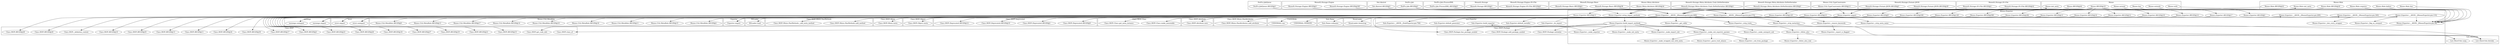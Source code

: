 digraph {
graph [overlap=false]
subgraph cluster_DynaLoader {
	label="DynaLoader";
	"DynaLoader::bootstrap";
}
subgraph cluster_List_MoreUtils {
	label="List::MoreUtils";
	"List::MoreUtils::uniq";
	"List::MoreUtils::firstidx";
}
subgraph cluster_warnings {
	label="warnings";
	"warnings::unimport";
	"warnings::import";
}
subgraph cluster_MooseX_Storage_Meta_Attribute_DoNotSerialize {
	label="MooseX::Storage::Meta::Attribute::DoNotSerialize";
	"MooseX::Storage::Meta::Attribute::DoNotSerialize::BEGIN@3";
}
subgraph cluster_Moose_Exporter {
	label="Moose::Exporter";
	"Moose::Exporter::import";
	"Moose::Exporter::_strip_metaclass";
	"Moose::Exporter::_parse_trait_aliases";
	"Moose::Exporter::BEGIN@129";
	"Moose::Exporter::BEGIN@9";
	"Moose::Exporter::BEGIN@15";
	"Moose::Exporter::_make_import_sub";
	"Moose::Exporter::__ANON__[Moose/Exporter.pm:570]";
	"Moose::Exporter::setup_import_methods";
	"Moose::Exporter::BEGIN@580";
	"Moose::Exporter::BEGIN@128";
	"Moose::Exporter::_sub_from_package";
	"Moose::Exporter::BEGIN@12";
	"Moose::Exporter::BEGIN@16";
	"Moose::Exporter::_flag_as_reexport";
	"Moose::Exporter::_follow_also";
	"Moose::Exporter::_make_exporter";
	"Moose::Exporter::__ANON__[Moose/Exporter.pm:269]";
	"Moose::Exporter::BEGIN@13";
	"Moose::Exporter::_export_is_flagged";
	"Moose::Exporter::BEGIN@590";
	"Moose::Exporter::BEGIN@18";
	"Moose::Exporter::_late_curry_wrapper";
	"Moose::Exporter::_make_wrapped_sub_with_meta";
	"Moose::Exporter::__ANON__[Moose/Exporter.pm:468]";
	"Moose::Exporter::_remove_keywords";
	"Moose::Exporter::BEGIN@2";
	"Moose::Exporter::BEGIN@14";
	"Moose::Exporter::__ANON__[Moose/Exporter.pm:340]";
	"Moose::Exporter::BEGIN@17";
	"Moose::Exporter::__ANON__[Moose/Exporter.pm:133]";
	"Moose::Exporter::_make_unimport_sub";
	"Moose::Exporter::BEGIN@282";
	"Moose::Exporter::_make_sub_exporter_params";
	"Moose::Exporter::_get_caller";
	"Moose::Exporter::_follow_also_real";
	"Moose::Exporter::build_import_methods";
	"Moose::Exporter::_make_init_meta";
	"Moose::Exporter::_strip_meta_name";
	"Moose::Exporter::BEGIN@10";
	"Moose::Exporter::__ANON__[Moose/Exporter.pm:38]";
	"Moose::Exporter::_strip_traits";
}
subgraph cluster_XSLoader {
	label="XSLoader";
	"XSLoader::load";
}
subgraph cluster_Class_MOP_Mixin_HasMethods {
	label="Class::MOP::Mixin::HasMethods";
	"Class::MOP::Mixin::HasMethods::add_method";
	"Class::MOP::Mixin::HasMethods::_add_meta_method";
}
subgraph cluster_Moose_Util_TypeConstraints {
	label="Moose::Util::TypeConstraints";
	"Moose::Util::TypeConstraints::BEGIN@13";
}
subgraph cluster_Moose {
	label="Moose";
	"Moose::with";
	"Moose::BEGIN@44";
	"Moose::BEGIN@19";
	"Moose::init_meta";
	"Moose::around";
	"Moose::has";
	"Moose::extends";
}
subgraph cluster_MooseX_Storage_Format_JSON {
	label="MooseX::Storage::Format::JSON";
	"MooseX::Storage::Format::JSON::BEGIN@29";
	"MooseX::Storage::Format::JSON::BEGIN@3";
}
subgraph cluster_Moose_Util_MetaRole {
	label="Moose::Util::MetaRole";
	"Moose::Util::MetaRole::BEGIN@15";
	"Moose::Util::MetaRole::BEGIN@11";
	"Moose::Util::MetaRole::BEGIN@16";
	"Moose::Util::MetaRole::BEGIN@10";
	"Moose::Util::MetaRole::BEGIN@14";
	"Moose::Util::MetaRole::BEGIN@17";
	"Moose::Util::MetaRole::BEGIN@13";
	"Moose::Util::MetaRole::BEGIN@9";
	"Moose::Util::MetaRole::BEGIN@2";
}
subgraph cluster_Sub_Name {
	label="Sub::Name";
	"Sub::Name::subname";
}
subgraph cluster_UNIVERSAL {
	label="UNIVERSAL";
	"UNIVERSAL::VERSION";
	"UNIVERSAL::can";
}
subgraph cluster_MooseX_Storage_IO_File {
	label="MooseX::Storage::IO::File";
	"MooseX::Storage::IO::File::BEGIN@22";
	"MooseX::Storage::IO::File::BEGIN@2";
}
subgraph cluster_PerlFu_JobQueue {
	label="PerlFu::JobQueue";
	"PerlFu::JobQueue::BEGIN@3";
}
subgraph cluster_MooseX_Storage_Engine {
	label="MooseX::Storage::Engine";
	"MooseX::Storage::Engine::BEGIN@363";
	"MooseX::Storage::Engine::BEGIN@3";
}
subgraph cluster_Net_Kestrel {
	label="Net::Kestrel";
	"Net::Kestrel::BEGIN@5";
}
subgraph cluster_PerlFu_Job {
	label="PerlFu::Job";
	"PerlFu::Job::BEGIN@3";
}
subgraph cluster_PerlFu_Job_ProcessXML {
	label="PerlFu::Job::ProcessXML";
	"PerlFu::Job::ProcessXML::BEGIN@3";
}
subgraph cluster_Class_MOP_Mixin {
	label="Class::MOP::Mixin";
	"Class::MOP::Mixin::meta";
}
subgraph cluster_Sub_Exporter {
	label="Sub::Exporter";
	"Sub::Exporter::default_generator";
	"Sub::Exporter::__ANON__[Sub/Exporter.pm:756]";
	"Sub::Exporter::build_exporter";
	"Sub::Exporter::default_installer";
	"Sub::Exporter::_do_import";
}
subgraph cluster_Class_MOP_Object {
	label="Class::MOP::Object";
	"Class::MOP::Object::meta";
}
subgraph cluster_Class_MOP_Deprecated {
	label="Class::MOP::Deprecated";
	"Class::MOP::Deprecated::BEGIN@9";
	"Class::MOP::Deprecated::BEGIN@2";
	"Class::MOP::Deprecated::BEGIN@10";
	"Class::MOP::Deprecated::BEGIN@12";
}
subgraph cluster_strict {
	label="strict";
	"strict::import";
	"strict::unimport";
}
subgraph cluster_Class_MOP_Class {
	label="Class::MOP::Class";
	"Class::MOP::Class::make_immutable";
	"Class::MOP::Class::get_meta_instance";
}
subgraph cluster_Class_MOP {
	label="Class::MOP";
	"Class::MOP::BEGIN@30";
	"Class::MOP::BEGIN@24";
	"Class::MOP::BEGIN@17";
	"Class::MOP::BEGIN@3";
	"Class::MOP::class_of";
	"Class::MOP::BEGIN@23";
	"Class::MOP::BEGIN@26";
	"Class::MOP::BEGIN@18";
	"Class::MOP::BEGIN@27";
	"Class::MOP::BEGIN@19";
	"Class::MOP::BEGIN@21";
	"Class::MOP::BEGIN@15";
	"Class::MOP::BEGIN@28";
	"Class::MOP::BEGIN@20";
	"Class::MOP::_definition_context";
	"Class::MOP::BEGIN@10";
	"Class::MOP::BEGIN@25";
	"Class::MOP::BEGIN@13";
	"Class::MOP::BEGIN@11";
	"Class::MOP::get_code_info";
}
subgraph cluster_MooseX_Storage {
	label="MooseX::Storage";
	"MooseX::Storage::BEGIN@3";
}
subgraph cluster_MooseX_Storage_Engine_IO_File {
	label="MooseX::Storage::Engine::IO::File";
	"MooseX::Storage::Engine::IO::File::BEGIN@3";
}
subgraph cluster_Exporter {
	label="Exporter";
	"Exporter::import";
}
subgraph cluster_Class_MOP_Attribute {
	label="Class::MOP::Attribute";
	"Class::MOP::Attribute::new";
}
subgraph cluster_Moose_Role {
	label="Moose::Role";
	"Moose::Role::BEGIN@22";
	"Moose::Role::before";
	"Moose::Role::has";
	"Moose::Role::BEGIN@20";
	"Moose::Role::requires";
	"Moose::Role::init_meta";
}
subgraph cluster_MooseX_Storage_Basic {
	label="MooseX::Storage::Basic";
	"MooseX::Storage::Basic::BEGIN@2";
	"MooseX::Storage::Basic::BEGIN@58";
}
subgraph cluster_Class_MOP_Package {
	label="Class::MOP::Package";
	"Class::MOP::Package::add_package_symbol";
	"Class::MOP::Package::initialize";
	"Class::MOP::Package::has_package_symbol";
}
subgraph cluster_Moose_Meta_Attribute {
	label="Moose::Meta::Attribute";
	"Moose::Meta::Attribute::BEGIN@24";
}
subgraph cluster_Class_MOP_Mixin_HasAttributes {
	label="Class::MOP::Mixin::HasAttributes";
	"Class::MOP::Mixin::HasAttributes::add_attribute";
}
subgraph cluster_MooseX_Storage_Meta_Attribute_Trait_DoNotSerialize {
	label="MooseX::Storage::Meta::Attribute::Trait::DoNotSerialize";
	"MooseX::Storage::Meta::Attribute::Trait::DoNotSerialize::BEGIN@3";
}
"Moose::Exporter::__ANON__[Moose/Exporter.pm:468]" -> "Sub::Exporter::__ANON__[Sub/Exporter.pm:756]";
"Moose::Exporter::BEGIN@17" -> "Sub::Exporter::__ANON__[Sub/Exporter.pm:756]";
"Moose::Exporter::BEGIN@13" -> "Class::MOP::BEGIN@17";
"Moose::Util::TypeConstraints::BEGIN@13" -> "Moose::Exporter::import";
"Moose::BEGIN@19" -> "Moose::Exporter::import";
"Moose::Role::BEGIN@20" -> "Moose::Exporter::import";
"Moose::Exporter::_make_sub_exporter_params" -> "Moose::Exporter::_parse_trait_aliases";
"Moose::BEGIN@19" -> "Moose::Exporter::BEGIN@9";
"Moose::BEGIN@19" -> "Moose::Exporter::BEGIN@15";
"Moose::Exporter::build_import_methods" -> "Moose::Exporter::_make_import_sub";
"Moose::Exporter::__ANON__[Moose/Exporter.pm:133]" -> "Sub::Exporter::default_installer";
"Moose::Exporter::BEGIN@14" -> "Exporter::import";
"Moose::Exporter::BEGIN@12" -> "Exporter::import";
"Moose::Exporter::BEGIN@16" -> "Exporter::import";
"Moose::Exporter::BEGIN@18" -> "Exporter::import";
"Moose::Exporter::BEGIN@15" -> "Moose::Util::MetaRole::BEGIN@14";
"Moose::BEGIN@19" -> "Moose::Exporter::BEGIN@17";
"Moose::Exporter::BEGIN@13" -> "Class::MOP::BEGIN@10";
"Moose::Exporter::_follow_also" -> "Moose::Exporter::_follow_also_real";
"Moose::Exporter::setup_import_methods" -> "Moose::Exporter::build_import_methods";
"Moose::Exporter::build_import_methods" -> "Moose::Exporter::_make_init_meta";
"Moose::Exporter::__ANON__[Moose/Exporter.pm:468]" -> "Moose::Exporter::_strip_meta_name";
"Moose::with" -> "Moose::Exporter::__ANON__[Moose/Exporter.pm:38]";
"Moose::extends" -> "Moose::Exporter::__ANON__[Moose/Exporter.pm:38]";
"Moose::Role::before" -> "Moose::Exporter::__ANON__[Moose/Exporter.pm:38]";
"Moose::Role::has" -> "Moose::Exporter::__ANON__[Moose/Exporter.pm:38]";
"Moose::Exporter::__ANON__[Moose/Exporter.pm:133]" -> "Moose::Exporter::__ANON__[Moose/Exporter.pm:38]";
"Moose::Role::requires" -> "Moose::Exporter::__ANON__[Moose/Exporter.pm:38]";
"Moose::has" -> "Moose::Exporter::__ANON__[Moose/Exporter.pm:38]";
"Moose::around" -> "Moose::Exporter::__ANON__[Moose/Exporter.pm:38]";
"Moose::BEGIN@19" -> "Moose::Exporter::BEGIN@128";
"Moose::Exporter::BEGIN@15" -> "Moose::Util::MetaRole::BEGIN@10";
"Moose::Exporter::BEGIN@13" -> "Class::MOP::BEGIN@25";
"Moose::Exporter::build_import_methods" -> "Moose::Exporter::_make_exporter";
"Sub::Exporter::default_generator" -> "Moose::Exporter::__ANON__[Moose/Exporter.pm:269]";
"Moose::Exporter::BEGIN@13" -> "Class::MOP::Object::meta";
"Moose::Exporter::BEGIN@15" -> "Moose::Util::MetaRole::BEGIN@17";
"Moose::Exporter::BEGIN@13" -> "Class::MOP::BEGIN@21";
"Moose::Exporter::BEGIN@13" -> "Class::MOP::Deprecated::BEGIN@12";
"Moose::Exporter::__ANON__[Moose/Exporter.pm:38]" -> "Class::MOP::class_of";
"MooseX::Storage::Meta::Attribute::Trait::DoNotSerialize::BEGIN@3" -> "Moose::Exporter::setup_import_methods";
"PerlFu::Job::BEGIN@3" -> "Moose::Exporter::setup_import_methods";
"Moose::Meta::Attribute::BEGIN@24" -> "Moose::Exporter::setup_import_methods";
"Moose::Exporter::__ANON__[Moose/Exporter.pm:133]" -> "Class::MOP::Package::has_package_symbol";
"Moose::Exporter::build_import_methods" -> "Class::MOP::Package::has_package_symbol";
"Moose::Exporter::__ANON__[Moose/Exporter.pm:468]" -> "UNIVERSAL::can";
"Moose::Exporter::_remove_keywords" -> "Moose::Exporter::_export_is_flagged";
"Moose::BEGIN@19" -> "Moose::Exporter::BEGIN@18";
"Moose::Exporter::BEGIN@13" -> "Class::MOP::BEGIN@24";
"Moose::Exporter::BEGIN@580" -> "strict::unimport";
"Moose::Exporter::BEGIN@128" -> "strict::unimport";
"Moose::Exporter::BEGIN@590" -> "strict::unimport";
"Moose::Exporter::BEGIN@282" -> "strict::unimport";
"Moose::Exporter::_make_sub_exporter_params" -> "Moose::Exporter::_make_wrapped_sub_with_meta";
"Moose::BEGIN@19" -> "Moose::Exporter::BEGIN@2";
"Moose::Exporter::_follow_also" -> "List::MoreUtils::uniq";
"Moose::Exporter::BEGIN@13" -> "Class::MOP::BEGIN@26";
"Moose::Exporter::BEGIN@13" -> "Class::MOP::BEGIN@27";
"Moose::Exporter::__ANON__[Moose/Exporter.pm:468]" -> "Moose::Exporter::_get_caller";
"Moose::Exporter::import" -> "warnings::import";
"Moose::Exporter::__ANON__[Moose/Exporter.pm:468]" -> "warnings::import";
"Moose::Exporter::BEGIN@10" -> "warnings::import";
"Moose::Exporter::BEGIN@13" -> "Class::MOP::BEGIN@11";
"Moose::Exporter::_strip_meta_name" -> "List::MoreUtils::firstidx";
"Moose::Exporter::_strip_traits" -> "List::MoreUtils::firstidx";
"Moose::Exporter::_strip_metaclass" -> "List::MoreUtils::firstidx";
"Moose::Exporter::BEGIN@15" -> "Moose::Util::MetaRole::BEGIN@9";
"Moose::Exporter::__ANON__[Moose/Exporter.pm:468]" -> "Moose::Exporter::_strip_metaclass";
"Moose::Exporter::BEGIN@15" -> "Moose::Util::MetaRole::BEGIN@13";
"Moose::BEGIN@19" -> "Moose::Exporter::BEGIN@580";
"Moose::BEGIN@19" -> "Moose::Exporter::BEGIN@13";
"Moose::BEGIN@19" -> "Moose::Exporter::BEGIN@590";
"Moose::Exporter::BEGIN@13" -> "Class::MOP::Class::get_meta_instance";
"Sub::Exporter::_do_import" -> "Moose::Exporter::__ANON__[Moose/Exporter.pm:133]";
"Moose::Exporter::BEGIN@13" -> "Class::MOP::BEGIN@20";
"Moose::Exporter::BEGIN@13" -> "Class::MOP::_definition_context";
"Moose::BEGIN@19" -> "Moose::Exporter::BEGIN@10";
"Moose::Exporter::BEGIN@17" -> "UNIVERSAL::VERSION";
"Moose::Exporter::import" -> "strict::import";
"Moose::Exporter::BEGIN@9" -> "strict::import";
"Moose::Exporter::__ANON__[Moose/Exporter.pm:468]" -> "strict::import";
"Moose::Exporter::_make_sub_exporter_params" -> "Class::MOP::get_code_info";
"Moose::BEGIN@19" -> "Moose::Exporter::BEGIN@129";
"Moose::Exporter::BEGIN@15" -> "Moose::Util::MetaRole::BEGIN@16";
"Moose::Exporter::BEGIN@129" -> "warnings::unimport";
"Moose::Exporter::build_import_methods" -> "Moose::Exporter::_follow_also";
"Moose::Exporter::BEGIN@13" -> "DynaLoader::bootstrap";
"Moose::Exporter::BEGIN@13" -> "Class::MOP::BEGIN@3";
"Moose::Exporter::BEGIN@13" -> "Class::MOP::BEGIN@23";
"Moose::Exporter::BEGIN@13" -> "Class::MOP::BEGIN@19";
"Moose::Exporter::BEGIN@13" -> "Class::MOP::BEGIN@28";
"Moose::Exporter::build_import_methods" -> "Moose::Exporter::_make_sub_exporter_params";
"Moose::Exporter::__ANON__[Moose/Exporter.pm:468]" -> "Moose::Exporter::_strip_traits";
"Moose::Exporter::__ANON__[Moose/Exporter.pm:468]" -> "Moose::init_meta";
"Moose::Exporter::__ANON__[Moose/Exporter.pm:340]" -> "Sub::Name::subname";
"MooseX::Storage::Engine::BEGIN@363" -> "Moose::Exporter::__ANON__[Moose/Exporter.pm:570]";
"MooseX::Storage::IO::File::BEGIN@22" -> "Moose::Exporter::__ANON__[Moose/Exporter.pm:570]";
"MooseX::Storage::Format::JSON::BEGIN@29" -> "Moose::Exporter::__ANON__[Moose/Exporter.pm:570]";
"MooseX::Storage::Basic::BEGIN@58" -> "Moose::Exporter::__ANON__[Moose/Exporter.pm:570]";
"Moose::Exporter::_make_sub_exporter_params" -> "Moose::Exporter::_sub_from_package";
"Moose::Exporter::__ANON__[Moose/Exporter.pm:133]" -> "Moose::Exporter::_flag_as_reexport";
"Moose::Exporter::BEGIN@13" -> "Class::MOP::Deprecated::BEGIN@10";
"Moose::Exporter::BEGIN@15" -> "Moose::Util::MetaRole::BEGIN@2";
"Moose::Exporter::BEGIN@13" -> "Class::MOP::BEGIN@30";
"Moose::Exporter::build_import_methods" -> "Class::MOP::Package::initialize";
"Moose::BEGIN@19" -> "Moose::Exporter::BEGIN@14";
"Moose::Exporter::BEGIN@13" -> "XSLoader::load";
"Moose::Exporter::build_import_methods" -> "Moose::Exporter::_make_unimport_sub";
"Moose::Exporter::BEGIN@13" -> "Class::MOP::BEGIN@15";
"Moose::Exporter::BEGIN@13" -> "Class::MOP::BEGIN@13";
"Moose::Exporter::BEGIN@13" -> "Class::MOP::Mixin::HasAttributes::add_attribute";
"Moose::Exporter::BEGIN@13" -> "Class::MOP::Class::make_immutable";
"Moose::Exporter::BEGIN@13" -> "Class::MOP::Mixin::HasMethods::_add_meta_method";
"Moose::Exporter::BEGIN@15" -> "Moose::Util::MetaRole::BEGIN@15";
"Moose::BEGIN@19" -> "Moose::Exporter::BEGIN@16";
"Moose::BEGIN@19" -> "Moose::Exporter::BEGIN@12";
"Moose::Exporter::build_import_methods" -> "Class::MOP::Package::add_package_symbol";
"Moose::Exporter::BEGIN@13" -> "Class::MOP::Mixin::meta";
"Moose::Role::BEGIN@22" -> "Moose::Exporter::__ANON__[Moose/Exporter.pm:468]";
"MooseX::Storage::Meta::Attribute::DoNotSerialize::BEGIN@3" -> "Moose::Exporter::__ANON__[Moose/Exporter.pm:468]";
"Moose::BEGIN@44" -> "Moose::Exporter::__ANON__[Moose/Exporter.pm:468]";
"MooseX::Storage::Format::JSON::BEGIN@3" -> "Moose::Exporter::__ANON__[Moose/Exporter.pm:468]";
"MooseX::Storage::BEGIN@3" -> "Moose::Exporter::__ANON__[Moose/Exporter.pm:468]";
"Net::Kestrel::BEGIN@5" -> "Moose::Exporter::__ANON__[Moose/Exporter.pm:468]";
"MooseX::Storage::Engine::IO::File::BEGIN@3" -> "Moose::Exporter::__ANON__[Moose/Exporter.pm:468]";
"MooseX::Storage::Engine::BEGIN@3" -> "Moose::Exporter::__ANON__[Moose/Exporter.pm:468]";
"PerlFu::JobQueue::BEGIN@3" -> "Moose::Exporter::__ANON__[Moose/Exporter.pm:468]";
"MooseX::Storage::Meta::Attribute::Trait::DoNotSerialize::BEGIN@3" -> "Moose::Exporter::__ANON__[Moose/Exporter.pm:468]";
"MooseX::Storage::Basic::BEGIN@2" -> "Moose::Exporter::__ANON__[Moose/Exporter.pm:468]";
"PerlFu::Job::BEGIN@3" -> "Moose::Exporter::__ANON__[Moose/Exporter.pm:468]";
"PerlFu::Job::ProcessXML::BEGIN@3" -> "Moose::Exporter::__ANON__[Moose/Exporter.pm:468]";
"MooseX::Storage::IO::File::BEGIN@2" -> "Moose::Exporter::__ANON__[Moose/Exporter.pm:468]";
"Moose::Exporter::__ANON__[Moose/Exporter.pm:570]" -> "Moose::Exporter::_remove_keywords";
"Moose::Exporter::_make_exporter" -> "Sub::Exporter::build_exporter";
"Moose::Exporter::BEGIN@13" -> "Class::MOP::BEGIN@18";
"Sub::Exporter::default_generator" -> "Moose::Exporter::__ANON__[Moose/Exporter.pm:340]";
"Moose::Exporter::__ANON__[Moose/Exporter.pm:468]" -> "Moose::Role::init_meta";
"Moose::BEGIN@19" -> "Moose::Exporter::BEGIN@282";
"Moose::Exporter::BEGIN@13" -> "Class::MOP::Mixin::HasMethods::add_method";
"Moose::Exporter::BEGIN@13" -> "Class::MOP::Attribute::new";
"Moose::Exporter::__ANON__[Moose/Exporter.pm:340]" -> "Moose::Exporter::_late_curry_wrapper";
"Moose::Exporter::BEGIN@13" -> "Class::MOP::Deprecated::BEGIN@2";
"Moose::Exporter::BEGIN@13" -> "Class::MOP::Deprecated::BEGIN@9";
"Moose::Exporter::BEGIN@15" -> "Moose::Util::MetaRole::BEGIN@11";
}
